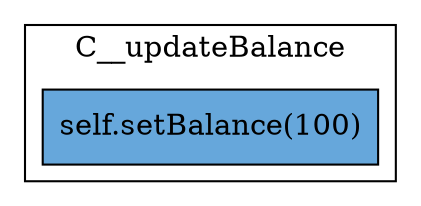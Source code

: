 digraph "inheritance-state-mutation-2" {
    node [shape=box];
    subgraph "cluster_C__updateBalance" {
        label="C__updateBalance";
        "C__updateBalance_141" [label="self.setBalance(100)",style=filled,fillcolor="#66A7DB"];
    }
}
